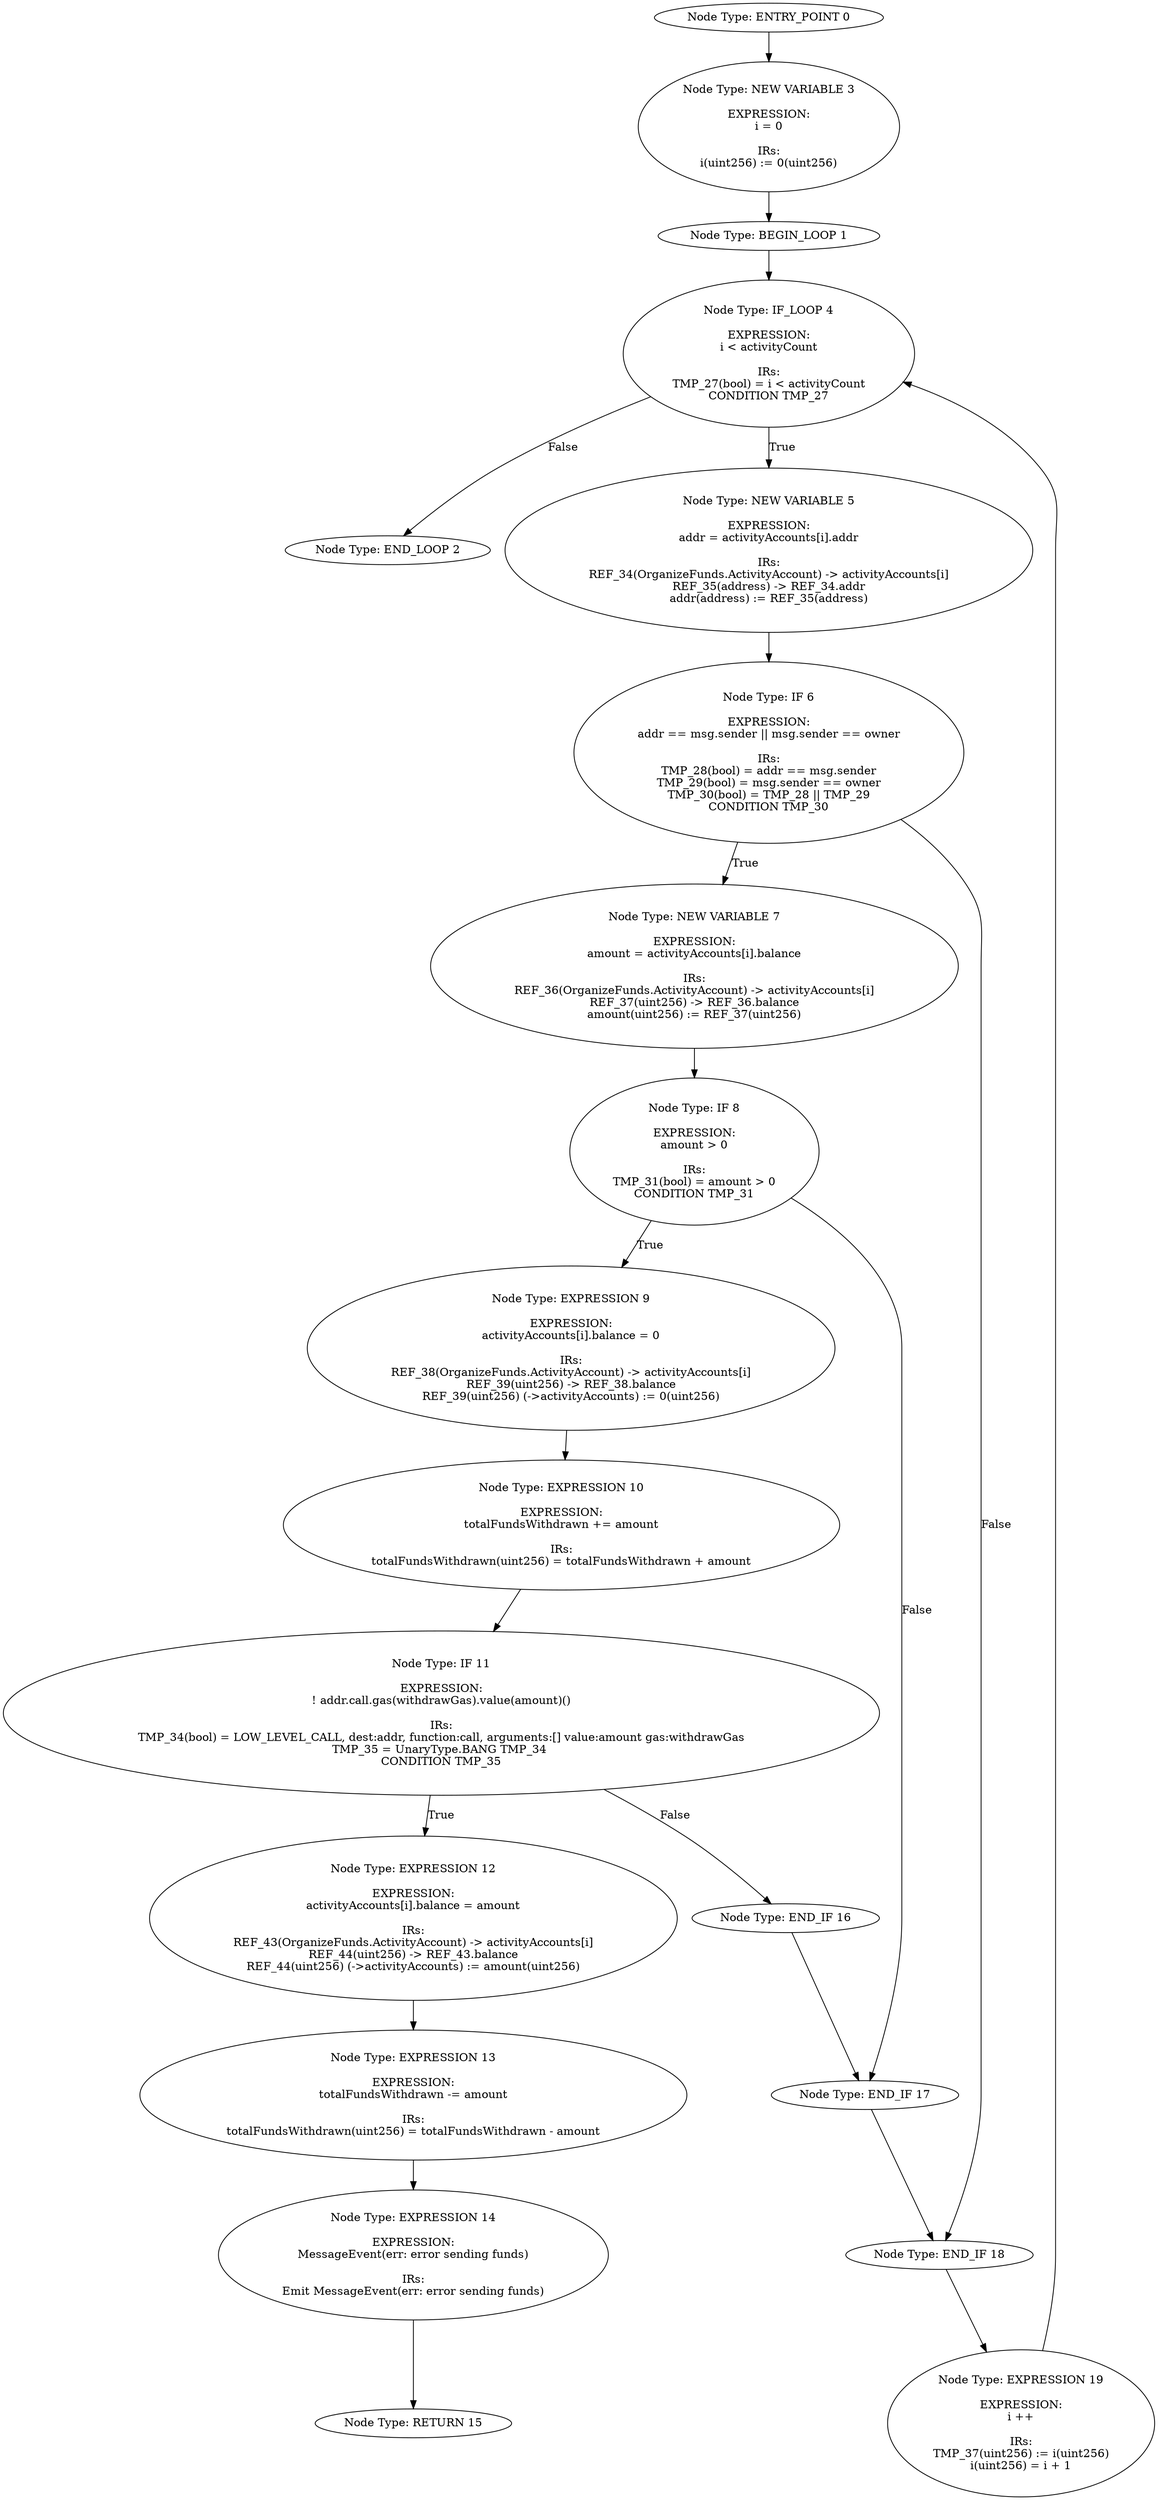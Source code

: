 digraph{
0[label="Node Type: ENTRY_POINT 0
"];
0->3;
1[label="Node Type: BEGIN_LOOP 1
"];
1->4;
2[label="Node Type: END_LOOP 2
"];
3[label="Node Type: NEW VARIABLE 3

EXPRESSION:
i = 0

IRs:
i(uint256) := 0(uint256)"];
3->1;
4[label="Node Type: IF_LOOP 4

EXPRESSION:
i < activityCount

IRs:
TMP_27(bool) = i < activityCount
CONDITION TMP_27"];
4->5[label="True"];
4->2[label="False"];
5[label="Node Type: NEW VARIABLE 5

EXPRESSION:
addr = activityAccounts[i].addr

IRs:
REF_34(OrganizeFunds.ActivityAccount) -> activityAccounts[i]
REF_35(address) -> REF_34.addr
addr(address) := REF_35(address)"];
5->6;
6[label="Node Type: IF 6

EXPRESSION:
addr == msg.sender || msg.sender == owner

IRs:
TMP_28(bool) = addr == msg.sender
TMP_29(bool) = msg.sender == owner
TMP_30(bool) = TMP_28 || TMP_29
CONDITION TMP_30"];
6->7[label="True"];
6->18[label="False"];
7[label="Node Type: NEW VARIABLE 7

EXPRESSION:
amount = activityAccounts[i].balance

IRs:
REF_36(OrganizeFunds.ActivityAccount) -> activityAccounts[i]
REF_37(uint256) -> REF_36.balance
amount(uint256) := REF_37(uint256)"];
7->8;
8[label="Node Type: IF 8

EXPRESSION:
amount > 0

IRs:
TMP_31(bool) = amount > 0
CONDITION TMP_31"];
8->9[label="True"];
8->17[label="False"];
9[label="Node Type: EXPRESSION 9

EXPRESSION:
activityAccounts[i].balance = 0

IRs:
REF_38(OrganizeFunds.ActivityAccount) -> activityAccounts[i]
REF_39(uint256) -> REF_38.balance
REF_39(uint256) (->activityAccounts) := 0(uint256)"];
9->10;
10[label="Node Type: EXPRESSION 10

EXPRESSION:
totalFundsWithdrawn += amount

IRs:
totalFundsWithdrawn(uint256) = totalFundsWithdrawn + amount"];
10->11;
11[label="Node Type: IF 11

EXPRESSION:
! addr.call.gas(withdrawGas).value(amount)()

IRs:
TMP_34(bool) = LOW_LEVEL_CALL, dest:addr, function:call, arguments:[] value:amount gas:withdrawGas
TMP_35 = UnaryType.BANG TMP_34 
CONDITION TMP_35"];
11->12[label="True"];
11->16[label="False"];
12[label="Node Type: EXPRESSION 12

EXPRESSION:
activityAccounts[i].balance = amount

IRs:
REF_43(OrganizeFunds.ActivityAccount) -> activityAccounts[i]
REF_44(uint256) -> REF_43.balance
REF_44(uint256) (->activityAccounts) := amount(uint256)"];
12->13;
13[label="Node Type: EXPRESSION 13

EXPRESSION:
totalFundsWithdrawn -= amount

IRs:
totalFundsWithdrawn(uint256) = totalFundsWithdrawn - amount"];
13->14;
14[label="Node Type: EXPRESSION 14

EXPRESSION:
MessageEvent(err: error sending funds)

IRs:
Emit MessageEvent(err: error sending funds)"];
14->15;
15[label="Node Type: RETURN 15
"];
16[label="Node Type: END_IF 16
"];
16->17;
17[label="Node Type: END_IF 17
"];
17->18;
18[label="Node Type: END_IF 18
"];
18->19;
19[label="Node Type: EXPRESSION 19

EXPRESSION:
i ++

IRs:
TMP_37(uint256) := i(uint256)
i(uint256) = i + 1"];
19->4;
}
